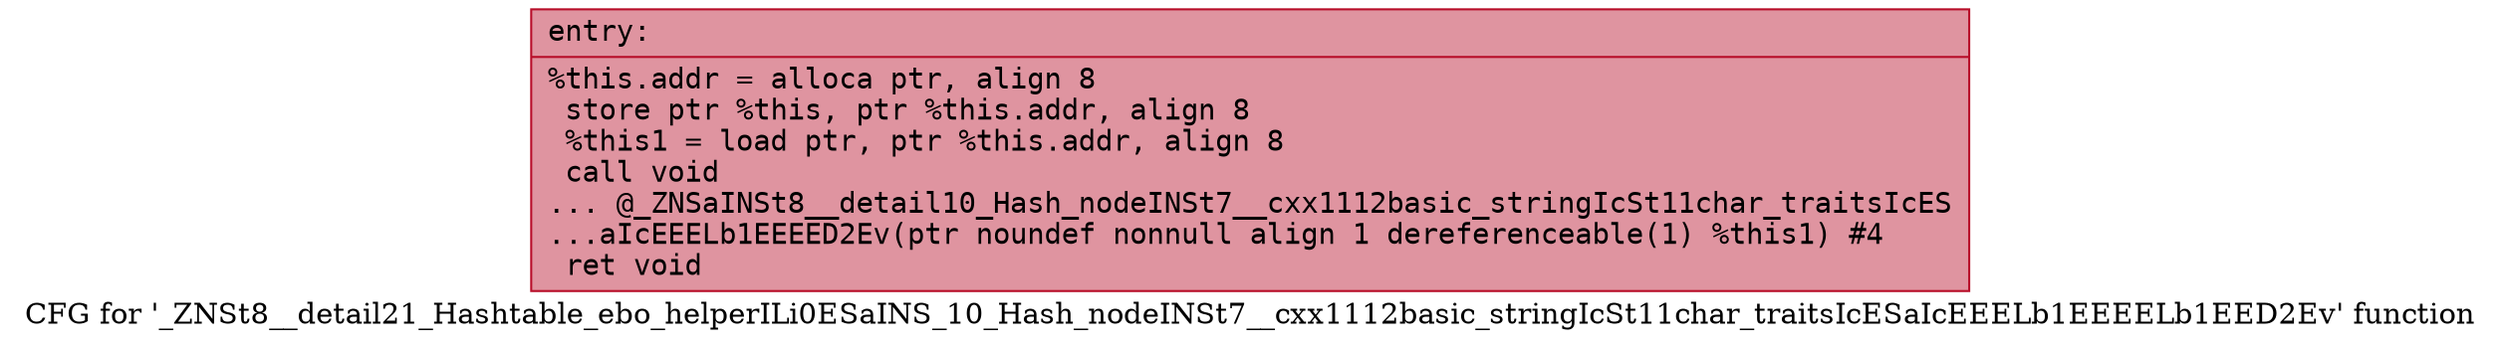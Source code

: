 digraph "CFG for '_ZNSt8__detail21_Hashtable_ebo_helperILi0ESaINS_10_Hash_nodeINSt7__cxx1112basic_stringIcSt11char_traitsIcESaIcEEELb1EEEELb1EED2Ev' function" {
	label="CFG for '_ZNSt8__detail21_Hashtable_ebo_helperILi0ESaINS_10_Hash_nodeINSt7__cxx1112basic_stringIcSt11char_traitsIcESaIcEEELb1EEEELb1EED2Ev' function";

	Node0x55c7e0986010 [shape=record,color="#b70d28ff", style=filled, fillcolor="#b70d2870" fontname="Courier",label="{entry:\l|  %this.addr = alloca ptr, align 8\l  store ptr %this, ptr %this.addr, align 8\l  %this1 = load ptr, ptr %this.addr, align 8\l  call void\l... @_ZNSaINSt8__detail10_Hash_nodeINSt7__cxx1112basic_stringIcSt11char_traitsIcES\l...aIcEEELb1EEEED2Ev(ptr noundef nonnull align 1 dereferenceable(1) %this1) #4\l  ret void\l}"];
}
